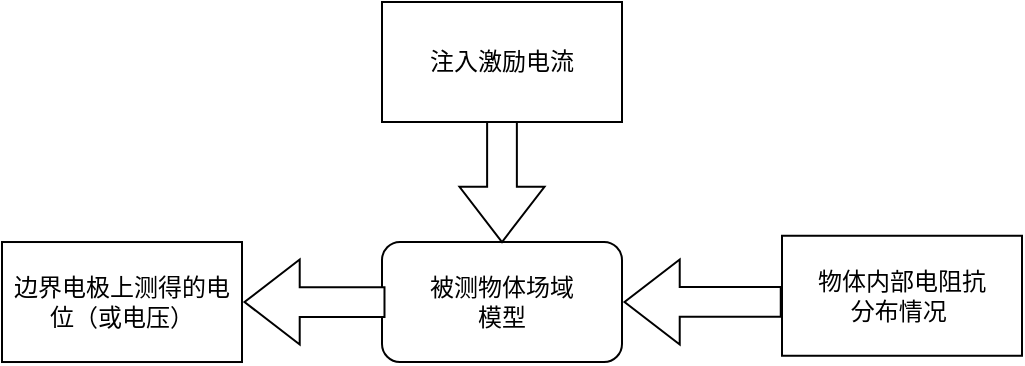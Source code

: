 <mxfile version="20.0.1" type="github">
  <diagram id="j_V9gIIvFoNde2joBo6y" name="第 1 页">
    <mxGraphModel dx="1037" dy="588" grid="0" gridSize="10" guides="1" tooltips="1" connect="1" arrows="1" fold="1" page="1" pageScale="1" pageWidth="827" pageHeight="1169" math="0" shadow="0">
      <root>
        <mxCell id="0" />
        <mxCell id="1" parent="0" />
        <mxCell id="rpgWPX5AMUhFum32eu06-1" value="&lt;div&gt;被测物体场域&lt;/div&gt;&lt;div&gt;模型&lt;/div&gt;" style="rounded=1;whiteSpace=wrap;html=1;" vertex="1" parent="1">
          <mxGeometry x="343" y="299" width="120" height="60" as="geometry" />
        </mxCell>
        <mxCell id="rpgWPX5AMUhFum32eu06-2" value="&lt;div&gt;边界电极上测得&lt;span style=&quot;background-color: initial;&quot;&gt;的电位（或电压）&lt;/span&gt;&lt;/div&gt;" style="rounded=0;whiteSpace=wrap;html=1;" vertex="1" parent="1">
          <mxGeometry x="153" y="299.01" width="120" height="60" as="geometry" />
        </mxCell>
        <mxCell id="rpgWPX5AMUhFum32eu06-3" value="&lt;div&gt;物体内部电阻抗&lt;/div&gt;&lt;div&gt;分布情况&amp;nbsp;&lt;/div&gt;" style="rounded=0;whiteSpace=wrap;html=1;" vertex="1" parent="1">
          <mxGeometry x="543" y="295.88" width="120" height="60" as="geometry" />
        </mxCell>
        <mxCell id="rpgWPX5AMUhFum32eu06-4" value="注入激励电流" style="rounded=0;whiteSpace=wrap;html=1;" vertex="1" parent="1">
          <mxGeometry x="343" y="179" width="120" height="60" as="geometry" />
        </mxCell>
        <mxCell id="rpgWPX5AMUhFum32eu06-5" value="" style="html=1;shadow=0;dashed=0;align=center;verticalAlign=middle;shape=mxgraph.arrows2.arrow;dy=0.65;dx=27.6;direction=south;notch=0;" vertex="1" parent="1">
          <mxGeometry x="381.75" y="239" width="42.5" height="60" as="geometry" />
        </mxCell>
        <mxCell id="rpgWPX5AMUhFum32eu06-6" value="" style="html=1;shadow=0;dashed=0;align=center;verticalAlign=middle;shape=mxgraph.arrows2.arrow;dy=0.65;dx=27.6;direction=south;notch=0;rotation=90;" vertex="1" parent="1">
          <mxGeometry x="482.07" y="289.94" width="42.5" height="78.12" as="geometry" />
        </mxCell>
        <mxCell id="rpgWPX5AMUhFum32eu06-7" value="" style="html=1;shadow=0;dashed=0;align=center;verticalAlign=middle;shape=mxgraph.arrows2.arrow;dy=0.65;dx=27.6;direction=south;notch=0;rotation=90;" vertex="1" parent="1">
          <mxGeometry x="288" y="294.02" width="42.5" height="69.99" as="geometry" />
        </mxCell>
      </root>
    </mxGraphModel>
  </diagram>
</mxfile>
